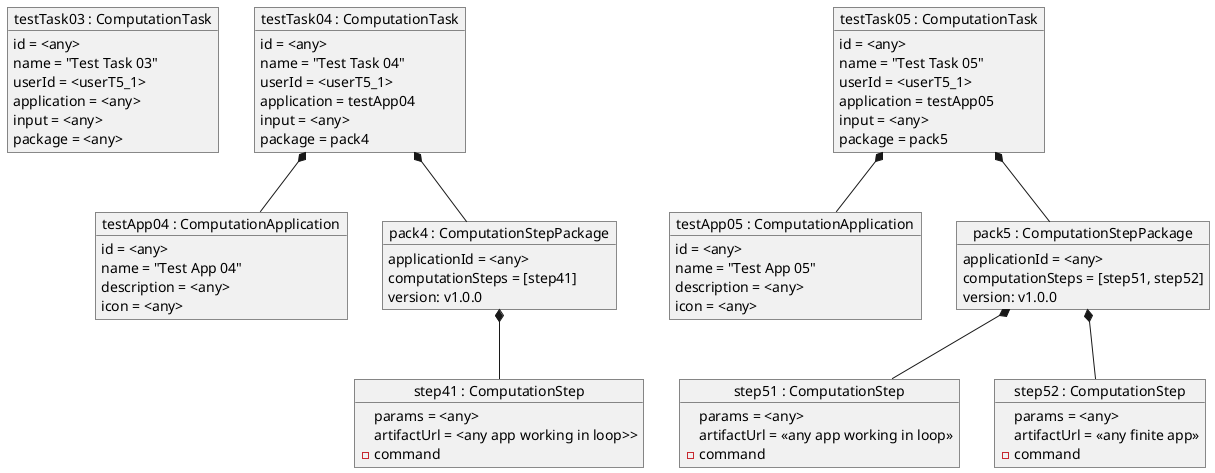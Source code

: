 @startuml

object "testTask03 : ComputationTask" as testTask03 {
    id = <any>
    name = "Test Task 03"
    userId = <userT5_1>
    application = <any>
    input = <any>
    package = <any>
}

object "testTask04 : ComputationTask" as testTask04 {
    id = <any>
    name = "Test Task 04"
    userId = <userT5_1>
    application = testApp04
    input = <any>
    package = pack4
}

object "testTask05 : ComputationTask" as testTask05 {
    id = <any>
    name = "Test Task 05"
    userId = <userT5_1>
    application = testApp05
    input = <any>
    package = pack5
}

object "testApp04 : ComputationApplication" as testApp04 {
    id = <any>
    name = "Test App 04"
    description = <any>
    icon = <any>
}

object "pack4 : ComputationStepPackage" as pack4 {
    applicationId = <any>
    computationSteps = [step41]
    version: v1.0.0
}

testTask04 *-- pack4
testTask04 *-- testApp04

object "step41 : ComputationStep" as step41 {
    params = <any>
    artifactUrl = <any app working in loop>>
    - command
}

object "testApp05 : ComputationApplication" as testApp05 {
    id = <any>
    name = "Test App 05"
    description = <any>
    icon = <any>
}

object "pack5 : ComputationStepPackage" as pack5 {
    applicationId = <any>
    computationSteps = [step51, step52]
    version: v1.0.0
}

object "step51 : ComputationStep" as step51 {
    params = <any>
    artifactUrl = <<any app working in loop>>
    - command
}

object "step52 : ComputationStep" as step52 {
    params = <any>
    artifactUrl = <<any finite app>>
    - command
}

pack4 *-- step41
testTask05 *-- pack5
testTask05 *-- testApp05

pack5 *-- step51
pack5 *-- step52

@enduml